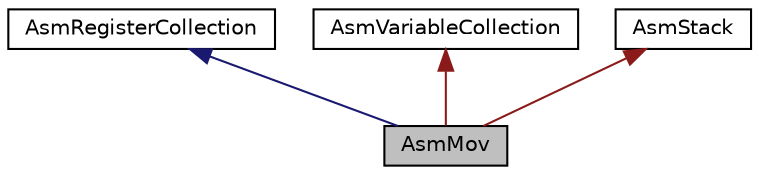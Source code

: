 digraph "AsmMov"
{
  edge [fontname="Helvetica",fontsize="10",labelfontname="Helvetica",labelfontsize="10"];
  node [fontname="Helvetica",fontsize="10",shape=record];
  Node1 [label="AsmMov",height=0.2,width=0.4,color="black", fillcolor="grey75", style="filled", fontcolor="black"];
  Node2 -> Node1 [dir="back",color="midnightblue",fontsize="10",style="solid",fontname="Helvetica"];
  Node2 [label="AsmRegisterCollection",height=0.2,width=0.4,color="black", fillcolor="white", style="filled",URL="$class_asm_register_collection.html"];
  Node3 -> Node1 [dir="back",color="firebrick4",fontsize="10",style="solid",fontname="Helvetica"];
  Node3 [label="AsmVariableCollection",height=0.2,width=0.4,color="black", fillcolor="white", style="filled",URL="$class_asm_variable_collection.html"];
  Node4 -> Node1 [dir="back",color="firebrick4",fontsize="10",style="solid",fontname="Helvetica"];
  Node4 [label="AsmStack",height=0.2,width=0.4,color="black", fillcolor="white", style="filled",URL="$class_asm_stack.html"];
}
